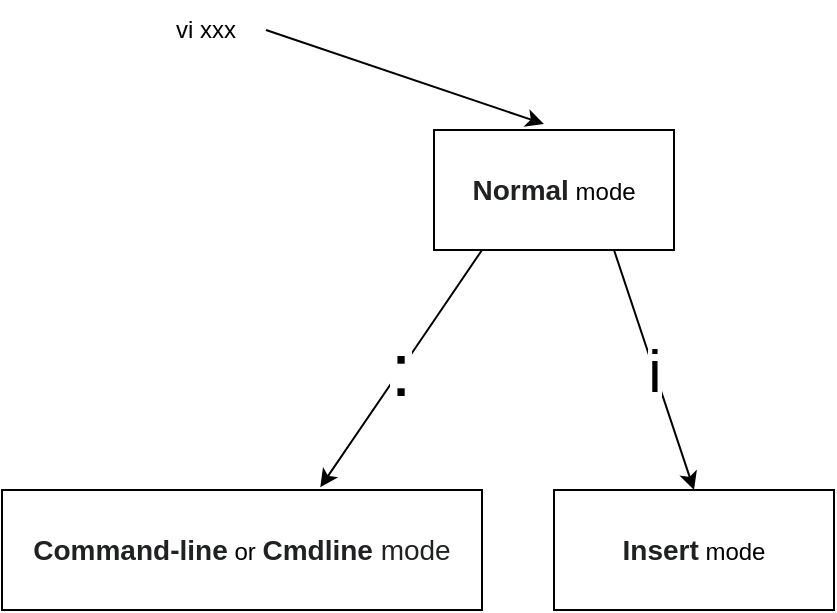 <mxfile version="20.8.5" type="github">
  <diagram id="O41cK3aXR9_lKQtKVQWB" name="第 1 页">
    <mxGraphModel dx="1045" dy="633" grid="1" gridSize="10" guides="1" tooltips="1" connect="1" arrows="1" fold="1" page="1" pageScale="1" pageWidth="827" pageHeight="1169" math="0" shadow="0">
      <root>
        <mxCell id="0" />
        <mxCell id="1" parent="0" />
        <mxCell id="WZtwdwamKAZmjfoW1XBv-1" value="&lt;b style=&quot;color: rgb(32, 33, 34); font-family: sans-serif; font-size: 14px; text-align: left; background-color: rgb(255, 255, 255);&quot;&gt;Normal&lt;/b&gt;&amp;nbsp;mode" style="rounded=0;whiteSpace=wrap;html=1;" parent="1" vertex="1">
          <mxGeometry x="360" y="270" width="120" height="60" as="geometry" />
        </mxCell>
        <mxCell id="WZtwdwamKAZmjfoW1XBv-4" value="&lt;b style=&quot;color: rgb(32, 33, 34); font-family: sans-serif; font-size: 14px; text-align: left; background-color: rgb(255, 255, 255);&quot;&gt;Command-line&lt;/b&gt;&amp;nbsp;or&amp;nbsp;&lt;b style=&quot;color: rgb(32, 33, 34); font-family: sans-serif; font-size: 14px; text-align: left; background-color: rgb(255, 255, 255);&quot;&gt;Cmdline&lt;/b&gt;&lt;span style=&quot;color: rgb(32, 33, 34); font-family: sans-serif; font-size: 14px; text-align: left; background-color: rgb(255, 255, 255);&quot;&gt;&amp;nbsp;mode&lt;/span&gt;" style="rounded=0;whiteSpace=wrap;html=1;" parent="1" vertex="1">
          <mxGeometry x="144" y="450" width="240" height="60" as="geometry" />
        </mxCell>
        <mxCell id="WZtwdwamKAZmjfoW1XBv-5" value="&lt;font style=&quot;font-size: 38px;&quot;&gt;:&lt;/font&gt;" style="endArrow=classic;html=1;rounded=0;exitX=0.663;exitY=-0.022;exitDx=0;exitDy=0;exitPerimeter=0;entryX=0.663;entryY=-0.022;entryDx=0;entryDy=0;entryPerimeter=0;" parent="1" target="WZtwdwamKAZmjfoW1XBv-4" edge="1">
          <mxGeometry width="50" height="50" relative="1" as="geometry">
            <mxPoint x="384" y="330" as="sourcePoint" />
            <mxPoint x="334" y="380" as="targetPoint" />
            <Array as="points">
              <mxPoint x="350" y="380" />
            </Array>
          </mxGeometry>
        </mxCell>
        <mxCell id="WZtwdwamKAZmjfoW1XBv-10" value="&lt;b style=&quot;color: rgb(32, 33, 34); font-family: sans-serif; font-size: 14px; text-align: left; background-color: rgb(255, 255, 255);&quot;&gt;Insert&lt;/b&gt;&amp;nbsp;mode" style="rounded=0;whiteSpace=wrap;html=1;fontSize=12;" parent="1" vertex="1">
          <mxGeometry x="420" y="450" width="140" height="60" as="geometry" />
        </mxCell>
        <mxCell id="WZtwdwamKAZmjfoW1XBv-14" value="i" style="endArrow=classic;html=1;rounded=0;fontSize=30;entryX=0.5;entryY=0;entryDx=0;entryDy=0;exitX=0.75;exitY=1;exitDx=0;exitDy=0;" parent="1" source="WZtwdwamKAZmjfoW1XBv-1" target="WZtwdwamKAZmjfoW1XBv-10" edge="1">
          <mxGeometry width="50" height="50" relative="1" as="geometry">
            <mxPoint x="480" y="340" as="sourcePoint" />
            <mxPoint x="510" y="460" as="targetPoint" />
          </mxGeometry>
        </mxCell>
        <mxCell id="WZtwdwamKAZmjfoW1XBv-3" value="vi xxx" style="text;html=1;strokeColor=none;fillColor=none;align=center;verticalAlign=middle;whiteSpace=wrap;rounded=0;" parent="1" vertex="1">
          <mxGeometry x="216" y="205" width="60" height="30" as="geometry" />
        </mxCell>
        <mxCell id="03h1jkLnrWKf0e3lkGa--2" value="" style="endArrow=classic;html=1;rounded=0;fontSize=30;exitX=1;exitY=0.5;exitDx=0;exitDy=0;entryX=0.458;entryY=-0.05;entryDx=0;entryDy=0;entryPerimeter=0;" edge="1" parent="1" source="WZtwdwamKAZmjfoW1XBv-3" target="WZtwdwamKAZmjfoW1XBv-1">
          <mxGeometry width="50" height="50" relative="1" as="geometry">
            <mxPoint x="334" y="220" as="sourcePoint" />
            <mxPoint x="384" y="170" as="targetPoint" />
          </mxGeometry>
        </mxCell>
      </root>
    </mxGraphModel>
  </diagram>
</mxfile>
